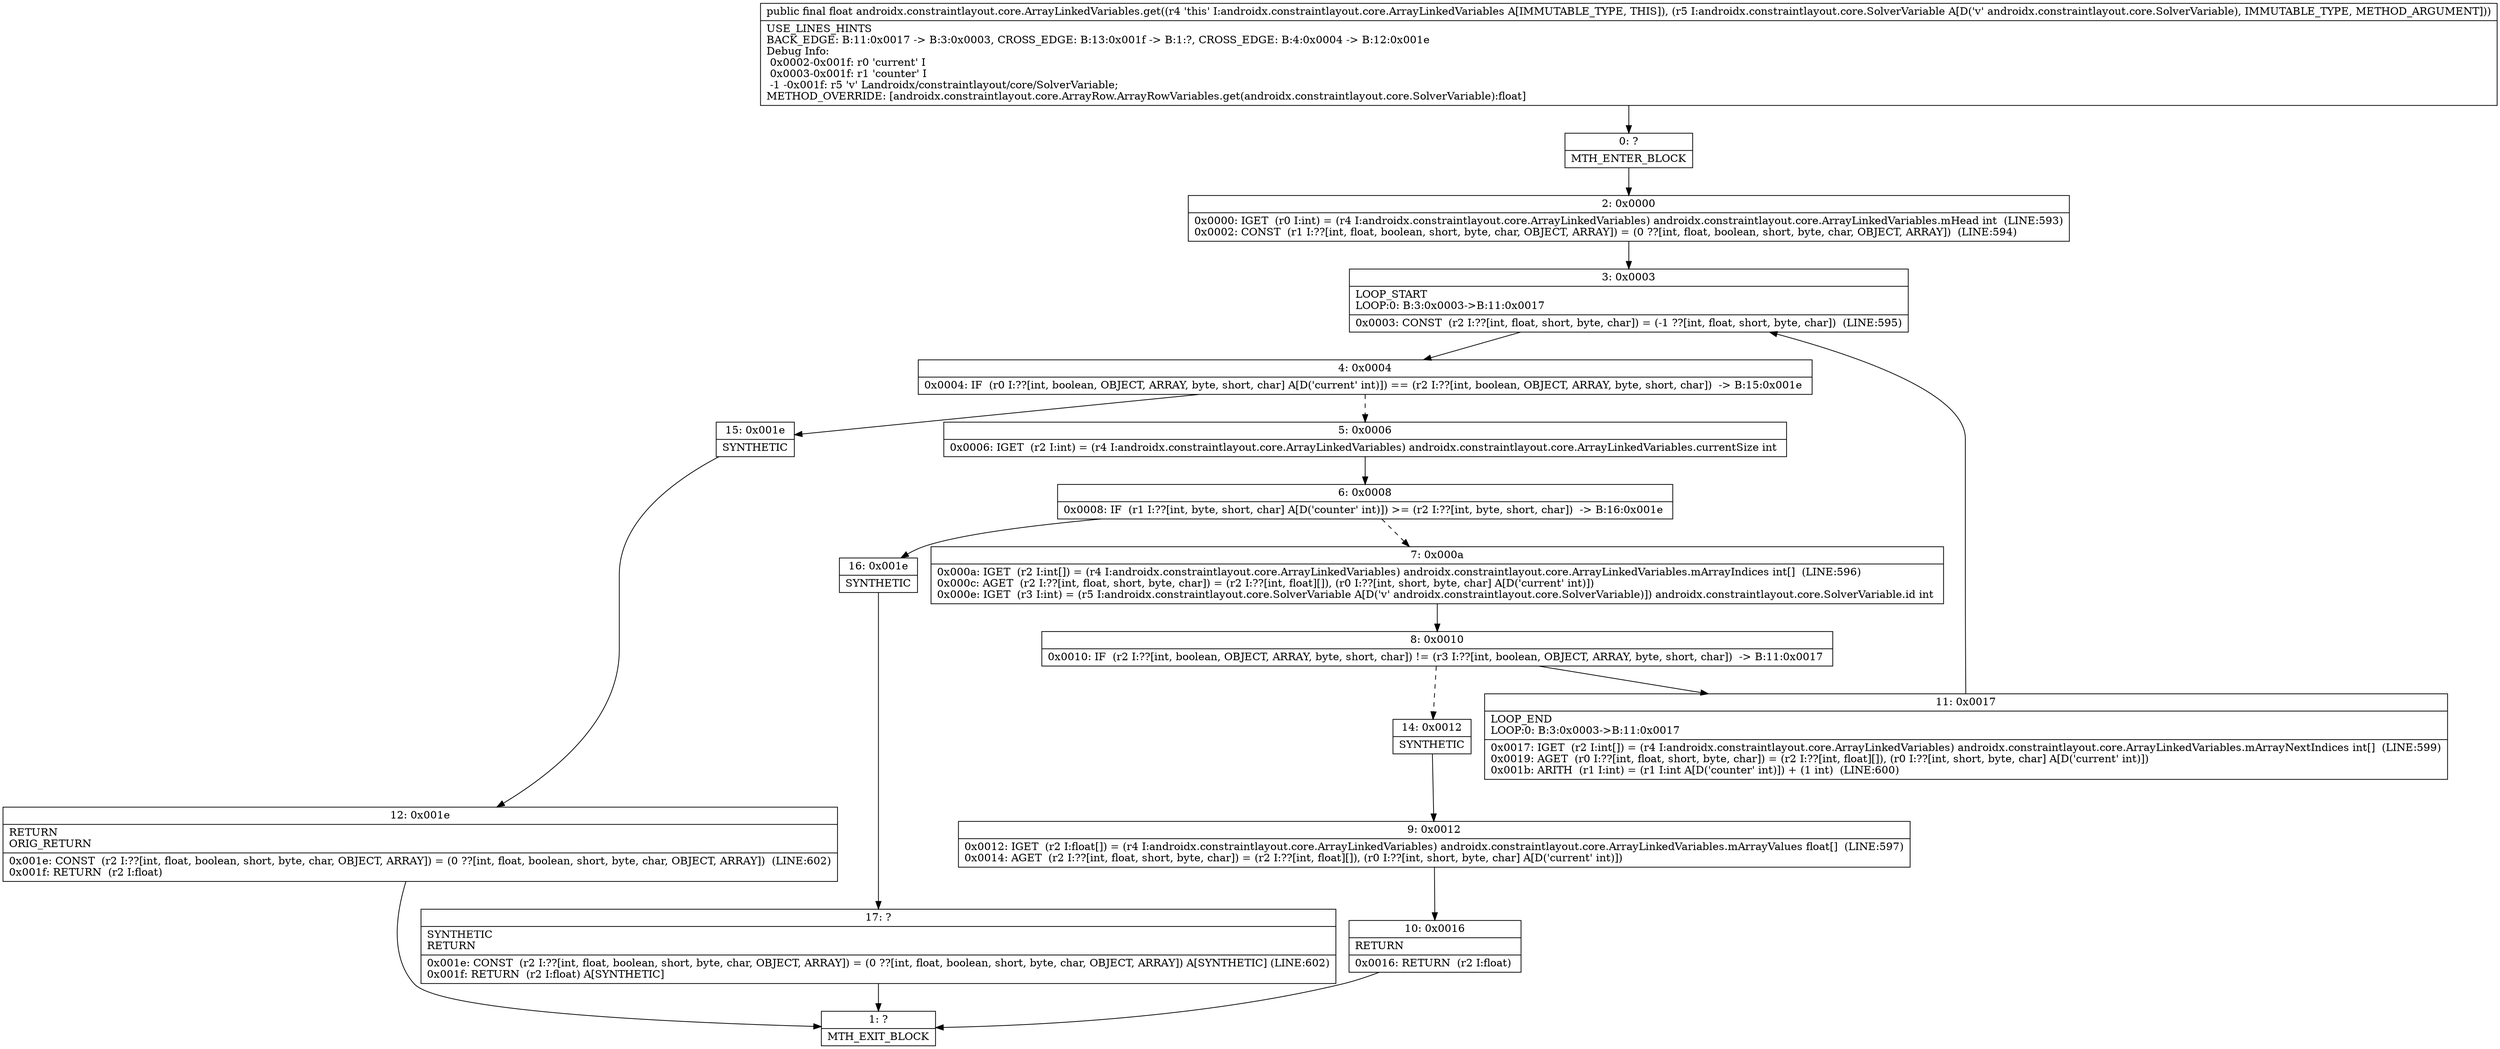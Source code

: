 digraph "CFG forandroidx.constraintlayout.core.ArrayLinkedVariables.get(Landroidx\/constraintlayout\/core\/SolverVariable;)F" {
Node_0 [shape=record,label="{0\:\ ?|MTH_ENTER_BLOCK\l}"];
Node_2 [shape=record,label="{2\:\ 0x0000|0x0000: IGET  (r0 I:int) = (r4 I:androidx.constraintlayout.core.ArrayLinkedVariables) androidx.constraintlayout.core.ArrayLinkedVariables.mHead int  (LINE:593)\l0x0002: CONST  (r1 I:??[int, float, boolean, short, byte, char, OBJECT, ARRAY]) = (0 ??[int, float, boolean, short, byte, char, OBJECT, ARRAY])  (LINE:594)\l}"];
Node_3 [shape=record,label="{3\:\ 0x0003|LOOP_START\lLOOP:0: B:3:0x0003\-\>B:11:0x0017\l|0x0003: CONST  (r2 I:??[int, float, short, byte, char]) = (\-1 ??[int, float, short, byte, char])  (LINE:595)\l}"];
Node_4 [shape=record,label="{4\:\ 0x0004|0x0004: IF  (r0 I:??[int, boolean, OBJECT, ARRAY, byte, short, char] A[D('current' int)]) == (r2 I:??[int, boolean, OBJECT, ARRAY, byte, short, char])  \-\> B:15:0x001e \l}"];
Node_5 [shape=record,label="{5\:\ 0x0006|0x0006: IGET  (r2 I:int) = (r4 I:androidx.constraintlayout.core.ArrayLinkedVariables) androidx.constraintlayout.core.ArrayLinkedVariables.currentSize int \l}"];
Node_6 [shape=record,label="{6\:\ 0x0008|0x0008: IF  (r1 I:??[int, byte, short, char] A[D('counter' int)]) \>= (r2 I:??[int, byte, short, char])  \-\> B:16:0x001e \l}"];
Node_7 [shape=record,label="{7\:\ 0x000a|0x000a: IGET  (r2 I:int[]) = (r4 I:androidx.constraintlayout.core.ArrayLinkedVariables) androidx.constraintlayout.core.ArrayLinkedVariables.mArrayIndices int[]  (LINE:596)\l0x000c: AGET  (r2 I:??[int, float, short, byte, char]) = (r2 I:??[int, float][]), (r0 I:??[int, short, byte, char] A[D('current' int)]) \l0x000e: IGET  (r3 I:int) = (r5 I:androidx.constraintlayout.core.SolverVariable A[D('v' androidx.constraintlayout.core.SolverVariable)]) androidx.constraintlayout.core.SolverVariable.id int \l}"];
Node_8 [shape=record,label="{8\:\ 0x0010|0x0010: IF  (r2 I:??[int, boolean, OBJECT, ARRAY, byte, short, char]) != (r3 I:??[int, boolean, OBJECT, ARRAY, byte, short, char])  \-\> B:11:0x0017 \l}"];
Node_11 [shape=record,label="{11\:\ 0x0017|LOOP_END\lLOOP:0: B:3:0x0003\-\>B:11:0x0017\l|0x0017: IGET  (r2 I:int[]) = (r4 I:androidx.constraintlayout.core.ArrayLinkedVariables) androidx.constraintlayout.core.ArrayLinkedVariables.mArrayNextIndices int[]  (LINE:599)\l0x0019: AGET  (r0 I:??[int, float, short, byte, char]) = (r2 I:??[int, float][]), (r0 I:??[int, short, byte, char] A[D('current' int)]) \l0x001b: ARITH  (r1 I:int) = (r1 I:int A[D('counter' int)]) + (1 int)  (LINE:600)\l}"];
Node_14 [shape=record,label="{14\:\ 0x0012|SYNTHETIC\l}"];
Node_9 [shape=record,label="{9\:\ 0x0012|0x0012: IGET  (r2 I:float[]) = (r4 I:androidx.constraintlayout.core.ArrayLinkedVariables) androidx.constraintlayout.core.ArrayLinkedVariables.mArrayValues float[]  (LINE:597)\l0x0014: AGET  (r2 I:??[int, float, short, byte, char]) = (r2 I:??[int, float][]), (r0 I:??[int, short, byte, char] A[D('current' int)]) \l}"];
Node_10 [shape=record,label="{10\:\ 0x0016|RETURN\l|0x0016: RETURN  (r2 I:float) \l}"];
Node_1 [shape=record,label="{1\:\ ?|MTH_EXIT_BLOCK\l}"];
Node_16 [shape=record,label="{16\:\ 0x001e|SYNTHETIC\l}"];
Node_17 [shape=record,label="{17\:\ ?|SYNTHETIC\lRETURN\l|0x001e: CONST  (r2 I:??[int, float, boolean, short, byte, char, OBJECT, ARRAY]) = (0 ??[int, float, boolean, short, byte, char, OBJECT, ARRAY]) A[SYNTHETIC] (LINE:602)\l0x001f: RETURN  (r2 I:float) A[SYNTHETIC]\l}"];
Node_15 [shape=record,label="{15\:\ 0x001e|SYNTHETIC\l}"];
Node_12 [shape=record,label="{12\:\ 0x001e|RETURN\lORIG_RETURN\l|0x001e: CONST  (r2 I:??[int, float, boolean, short, byte, char, OBJECT, ARRAY]) = (0 ??[int, float, boolean, short, byte, char, OBJECT, ARRAY])  (LINE:602)\l0x001f: RETURN  (r2 I:float) \l}"];
MethodNode[shape=record,label="{public final float androidx.constraintlayout.core.ArrayLinkedVariables.get((r4 'this' I:androidx.constraintlayout.core.ArrayLinkedVariables A[IMMUTABLE_TYPE, THIS]), (r5 I:androidx.constraintlayout.core.SolverVariable A[D('v' androidx.constraintlayout.core.SolverVariable), IMMUTABLE_TYPE, METHOD_ARGUMENT]))  | USE_LINES_HINTS\lBACK_EDGE: B:11:0x0017 \-\> B:3:0x0003, CROSS_EDGE: B:13:0x001f \-\> B:1:?, CROSS_EDGE: B:4:0x0004 \-\> B:12:0x001e\lDebug Info:\l  0x0002\-0x001f: r0 'current' I\l  0x0003\-0x001f: r1 'counter' I\l  \-1 \-0x001f: r5 'v' Landroidx\/constraintlayout\/core\/SolverVariable;\lMETHOD_OVERRIDE: [androidx.constraintlayout.core.ArrayRow.ArrayRowVariables.get(androidx.constraintlayout.core.SolverVariable):float]\l}"];
MethodNode -> Node_0;Node_0 -> Node_2;
Node_2 -> Node_3;
Node_3 -> Node_4;
Node_4 -> Node_5[style=dashed];
Node_4 -> Node_15;
Node_5 -> Node_6;
Node_6 -> Node_7[style=dashed];
Node_6 -> Node_16;
Node_7 -> Node_8;
Node_8 -> Node_11;
Node_8 -> Node_14[style=dashed];
Node_11 -> Node_3;
Node_14 -> Node_9;
Node_9 -> Node_10;
Node_10 -> Node_1;
Node_16 -> Node_17;
Node_17 -> Node_1;
Node_15 -> Node_12;
Node_12 -> Node_1;
}

